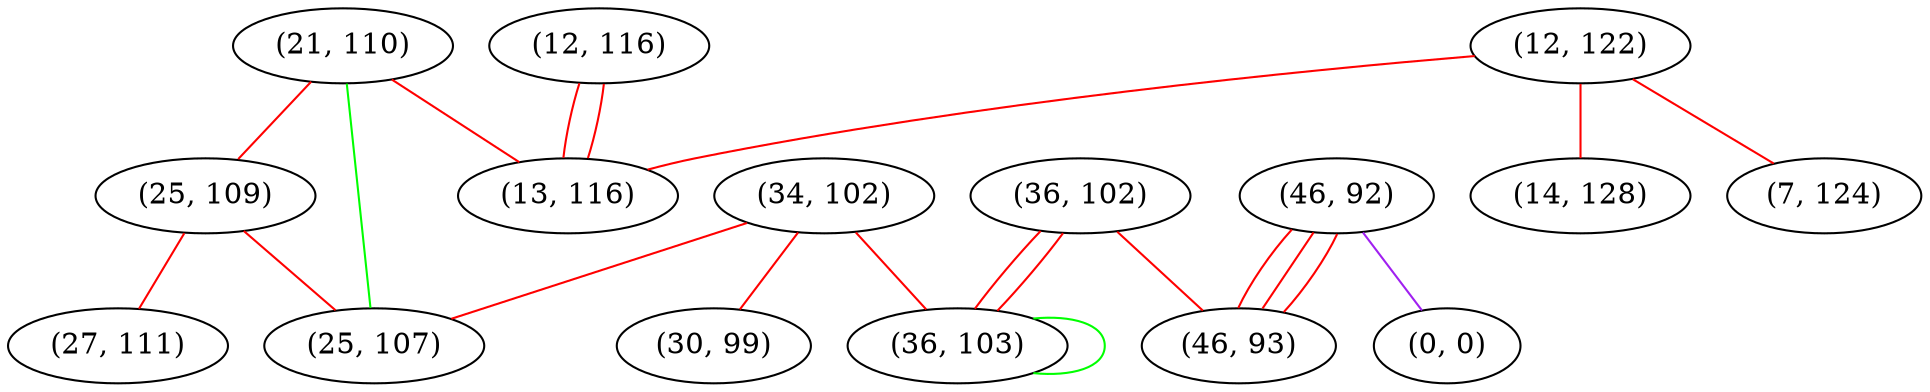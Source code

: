 graph "" {
"(21, 110)";
"(46, 92)";
"(34, 102)";
"(12, 116)";
"(36, 102)";
"(30, 99)";
"(12, 122)";
"(36, 103)";
"(0, 0)";
"(25, 109)";
"(25, 107)";
"(14, 128)";
"(27, 111)";
"(7, 124)";
"(13, 116)";
"(46, 93)";
"(21, 110)" -- "(25, 109)"  [color=red, key=0, weight=1];
"(21, 110)" -- "(13, 116)"  [color=red, key=0, weight=1];
"(21, 110)" -- "(25, 107)"  [color=green, key=0, weight=2];
"(46, 92)" -- "(0, 0)"  [color=purple, key=0, weight=4];
"(46, 92)" -- "(46, 93)"  [color=red, key=0, weight=1];
"(46, 92)" -- "(46, 93)"  [color=red, key=1, weight=1];
"(46, 92)" -- "(46, 93)"  [color=red, key=2, weight=1];
"(34, 102)" -- "(30, 99)"  [color=red, key=0, weight=1];
"(34, 102)" -- "(36, 103)"  [color=red, key=0, weight=1];
"(34, 102)" -- "(25, 107)"  [color=red, key=0, weight=1];
"(12, 116)" -- "(13, 116)"  [color=red, key=0, weight=1];
"(12, 116)" -- "(13, 116)"  [color=red, key=1, weight=1];
"(36, 102)" -- "(36, 103)"  [color=red, key=0, weight=1];
"(36, 102)" -- "(36, 103)"  [color=red, key=1, weight=1];
"(36, 102)" -- "(46, 93)"  [color=red, key=0, weight=1];
"(12, 122)" -- "(7, 124)"  [color=red, key=0, weight=1];
"(12, 122)" -- "(13, 116)"  [color=red, key=0, weight=1];
"(12, 122)" -- "(14, 128)"  [color=red, key=0, weight=1];
"(36, 103)" -- "(36, 103)"  [color=green, key=0, weight=2];
"(25, 109)" -- "(27, 111)"  [color=red, key=0, weight=1];
"(25, 109)" -- "(25, 107)"  [color=red, key=0, weight=1];
}
